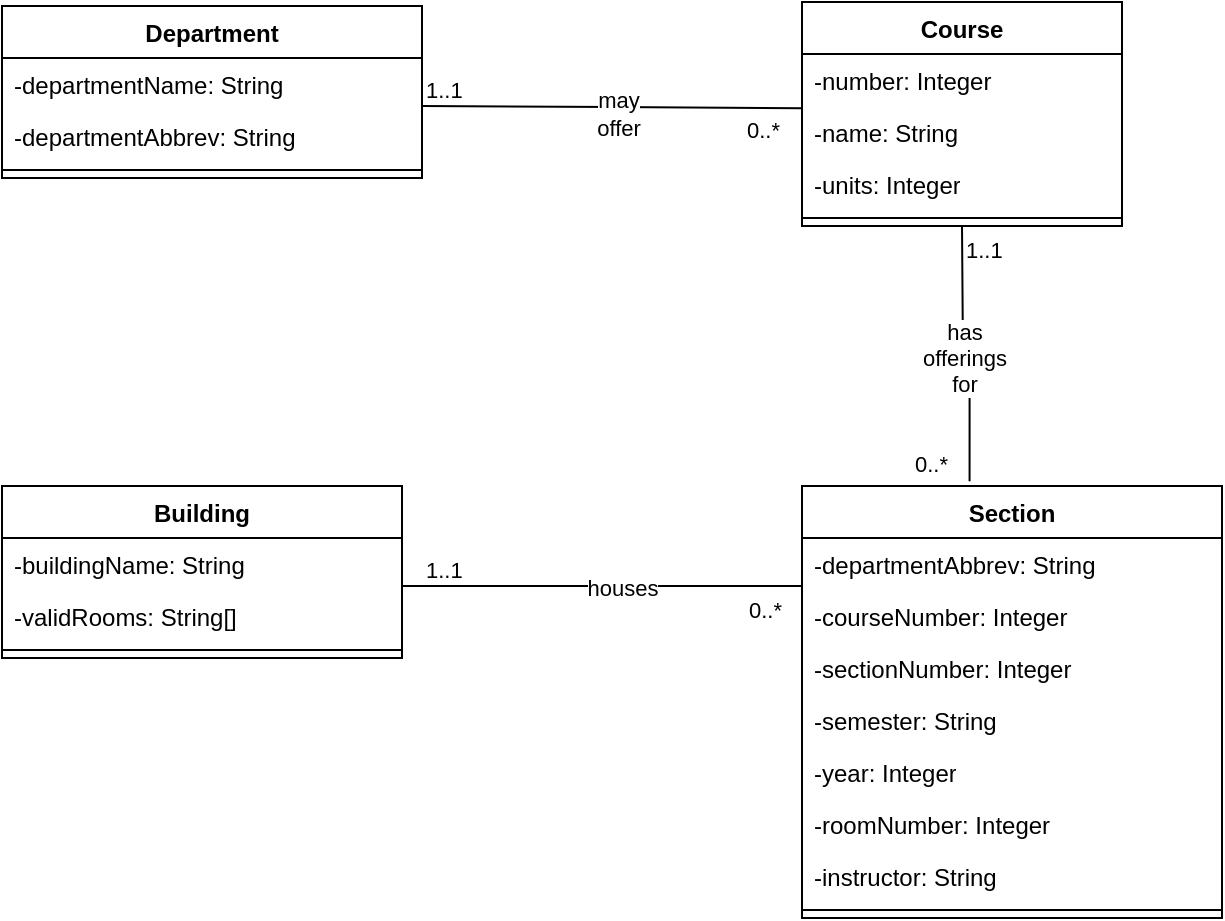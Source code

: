 <mxfile version="26.0.14">
  <diagram name="Page-1" id="m9dEZBvjivQAZ1UXBowR">
    <mxGraphModel dx="542" dy="597" grid="1" gridSize="10" guides="1" tooltips="1" connect="1" arrows="1" fold="1" page="1" pageScale="1" pageWidth="1200" pageHeight="1600" math="0" shadow="0">
      <root>
        <mxCell id="0" />
        <mxCell id="1" parent="0" />
        <mxCell id="wHchK1CJZa-xW5icJ-bM-1" value="Department" style="swimlane;fontStyle=1;align=center;verticalAlign=top;childLayout=stackLayout;horizontal=1;startSize=26;horizontalStack=0;resizeParent=1;resizeParentMax=0;resizeLast=0;collapsible=1;marginBottom=0;whiteSpace=wrap;html=1;" vertex="1" parent="1">
          <mxGeometry x="240" y="200" width="210" height="86" as="geometry" />
        </mxCell>
        <mxCell id="wHchK1CJZa-xW5icJ-bM-2" value="-departmentName: String" style="text;strokeColor=none;fillColor=none;align=left;verticalAlign=top;spacingLeft=4;spacingRight=4;overflow=hidden;rotatable=0;points=[[0,0.5],[1,0.5]];portConstraint=eastwest;whiteSpace=wrap;html=1;" vertex="1" parent="wHchK1CJZa-xW5icJ-bM-1">
          <mxGeometry y="26" width="210" height="26" as="geometry" />
        </mxCell>
        <mxCell id="wHchK1CJZa-xW5icJ-bM-17" value="-departmentAbbrev: String" style="text;strokeColor=none;fillColor=none;align=left;verticalAlign=top;spacingLeft=4;spacingRight=4;overflow=hidden;rotatable=0;points=[[0,0.5],[1,0.5]];portConstraint=eastwest;whiteSpace=wrap;html=1;" vertex="1" parent="wHchK1CJZa-xW5icJ-bM-1">
          <mxGeometry y="52" width="210" height="26" as="geometry" />
        </mxCell>
        <mxCell id="wHchK1CJZa-xW5icJ-bM-3" value="" style="line;strokeWidth=1;fillColor=none;align=left;verticalAlign=middle;spacingTop=-1;spacingLeft=3;spacingRight=3;rotatable=0;labelPosition=right;points=[];portConstraint=eastwest;strokeColor=inherit;" vertex="1" parent="wHchK1CJZa-xW5icJ-bM-1">
          <mxGeometry y="78" width="210" height="8" as="geometry" />
        </mxCell>
        <mxCell id="wHchK1CJZa-xW5icJ-bM-5" value="Course" style="swimlane;fontStyle=1;align=center;verticalAlign=top;childLayout=stackLayout;horizontal=1;startSize=26;horizontalStack=0;resizeParent=1;resizeParentMax=0;resizeLast=0;collapsible=1;marginBottom=0;whiteSpace=wrap;html=1;" vertex="1" parent="1">
          <mxGeometry x="640" y="198" width="160" height="112" as="geometry" />
        </mxCell>
        <mxCell id="wHchK1CJZa-xW5icJ-bM-6" value="-number: Integer" style="text;strokeColor=none;fillColor=none;align=left;verticalAlign=top;spacingLeft=4;spacingRight=4;overflow=hidden;rotatable=0;points=[[0,0.5],[1,0.5]];portConstraint=eastwest;whiteSpace=wrap;html=1;" vertex="1" parent="wHchK1CJZa-xW5icJ-bM-5">
          <mxGeometry y="26" width="160" height="26" as="geometry" />
        </mxCell>
        <mxCell id="wHchK1CJZa-xW5icJ-bM-18" value="-name: String&lt;span style=&quot;white-space: pre;&quot;&gt;&#x9;&lt;/span&gt;" style="text;strokeColor=none;fillColor=none;align=left;verticalAlign=top;spacingLeft=4;spacingRight=4;overflow=hidden;rotatable=0;points=[[0,0.5],[1,0.5]];portConstraint=eastwest;whiteSpace=wrap;html=1;" vertex="1" parent="wHchK1CJZa-xW5icJ-bM-5">
          <mxGeometry y="52" width="160" height="26" as="geometry" />
        </mxCell>
        <mxCell id="wHchK1CJZa-xW5icJ-bM-19" value="-units: Integer" style="text;strokeColor=none;fillColor=none;align=left;verticalAlign=top;spacingLeft=4;spacingRight=4;overflow=hidden;rotatable=0;points=[[0,0.5],[1,0.5]];portConstraint=eastwest;whiteSpace=wrap;html=1;" vertex="1" parent="wHchK1CJZa-xW5icJ-bM-5">
          <mxGeometry y="78" width="160" height="26" as="geometry" />
        </mxCell>
        <mxCell id="wHchK1CJZa-xW5icJ-bM-7" value="" style="line;strokeWidth=1;fillColor=none;align=left;verticalAlign=middle;spacingTop=-1;spacingLeft=3;spacingRight=3;rotatable=0;labelPosition=right;points=[];portConstraint=eastwest;strokeColor=inherit;" vertex="1" parent="wHchK1CJZa-xW5icJ-bM-5">
          <mxGeometry y="104" width="160" height="8" as="geometry" />
        </mxCell>
        <mxCell id="wHchK1CJZa-xW5icJ-bM-9" value="Building" style="swimlane;fontStyle=1;align=center;verticalAlign=top;childLayout=stackLayout;horizontal=1;startSize=26;horizontalStack=0;resizeParent=1;resizeParentMax=0;resizeLast=0;collapsible=1;marginBottom=0;whiteSpace=wrap;html=1;" vertex="1" parent="1">
          <mxGeometry x="240" y="440" width="200" height="86" as="geometry" />
        </mxCell>
        <mxCell id="wHchK1CJZa-xW5icJ-bM-10" value="-buildingName: String" style="text;strokeColor=none;fillColor=none;align=left;verticalAlign=top;spacingLeft=4;spacingRight=4;overflow=hidden;rotatable=0;points=[[0,0.5],[1,0.5]];portConstraint=eastwest;whiteSpace=wrap;html=1;" vertex="1" parent="wHchK1CJZa-xW5icJ-bM-9">
          <mxGeometry y="26" width="200" height="26" as="geometry" />
        </mxCell>
        <mxCell id="wHchK1CJZa-xW5icJ-bM-24" value="-validRooms: String[]" style="text;strokeColor=none;fillColor=none;align=left;verticalAlign=top;spacingLeft=4;spacingRight=4;overflow=hidden;rotatable=0;points=[[0,0.5],[1,0.5]];portConstraint=eastwest;whiteSpace=wrap;html=1;" vertex="1" parent="wHchK1CJZa-xW5icJ-bM-9">
          <mxGeometry y="52" width="200" height="26" as="geometry" />
        </mxCell>
        <mxCell id="wHchK1CJZa-xW5icJ-bM-11" value="" style="line;strokeWidth=1;fillColor=none;align=left;verticalAlign=middle;spacingTop=-1;spacingLeft=3;spacingRight=3;rotatable=0;labelPosition=right;points=[];portConstraint=eastwest;strokeColor=inherit;" vertex="1" parent="wHchK1CJZa-xW5icJ-bM-9">
          <mxGeometry y="78" width="200" height="8" as="geometry" />
        </mxCell>
        <mxCell id="wHchK1CJZa-xW5icJ-bM-13" value="Section" style="swimlane;fontStyle=1;align=center;verticalAlign=top;childLayout=stackLayout;horizontal=1;startSize=26;horizontalStack=0;resizeParent=1;resizeParentMax=0;resizeLast=0;collapsible=1;marginBottom=0;whiteSpace=wrap;html=1;" vertex="1" parent="1">
          <mxGeometry x="640" y="440" width="210" height="216" as="geometry" />
        </mxCell>
        <mxCell id="wHchK1CJZa-xW5icJ-bM-40" value="-departmentAbbrev: String" style="text;strokeColor=none;fillColor=none;align=left;verticalAlign=top;spacingLeft=4;spacingRight=4;overflow=hidden;rotatable=0;points=[[0,0.5],[1,0.5]];portConstraint=eastwest;whiteSpace=wrap;html=1;" vertex="1" parent="wHchK1CJZa-xW5icJ-bM-13">
          <mxGeometry y="26" width="210" height="26" as="geometry" />
        </mxCell>
        <mxCell id="wHchK1CJZa-xW5icJ-bM-41" value="-courseNumber: Integer" style="text;strokeColor=none;fillColor=none;align=left;verticalAlign=top;spacingLeft=4;spacingRight=4;overflow=hidden;rotatable=0;points=[[0,0.5],[1,0.5]];portConstraint=eastwest;whiteSpace=wrap;html=1;" vertex="1" parent="wHchK1CJZa-xW5icJ-bM-13">
          <mxGeometry y="52" width="210" height="26" as="geometry" />
        </mxCell>
        <mxCell id="wHchK1CJZa-xW5icJ-bM-14" value="-sectionNumber: Integer" style="text;strokeColor=none;fillColor=none;align=left;verticalAlign=top;spacingLeft=4;spacingRight=4;overflow=hidden;rotatable=0;points=[[0,0.5],[1,0.5]];portConstraint=eastwest;whiteSpace=wrap;html=1;" vertex="1" parent="wHchK1CJZa-xW5icJ-bM-13">
          <mxGeometry y="78" width="210" height="26" as="geometry" />
        </mxCell>
        <mxCell id="wHchK1CJZa-xW5icJ-bM-20" value="-semester: String" style="text;strokeColor=none;fillColor=none;align=left;verticalAlign=top;spacingLeft=4;spacingRight=4;overflow=hidden;rotatable=0;points=[[0,0.5],[1,0.5]];portConstraint=eastwest;whiteSpace=wrap;html=1;" vertex="1" parent="wHchK1CJZa-xW5icJ-bM-13">
          <mxGeometry y="104" width="210" height="26" as="geometry" />
        </mxCell>
        <mxCell id="wHchK1CJZa-xW5icJ-bM-21" value="-year: Integer" style="text;strokeColor=none;fillColor=none;align=left;verticalAlign=top;spacingLeft=4;spacingRight=4;overflow=hidden;rotatable=0;points=[[0,0.5],[1,0.5]];portConstraint=eastwest;whiteSpace=wrap;html=1;" vertex="1" parent="wHchK1CJZa-xW5icJ-bM-13">
          <mxGeometry y="130" width="210" height="26" as="geometry" />
        </mxCell>
        <mxCell id="wHchK1CJZa-xW5icJ-bM-23" value="-roomNumber: Integer" style="text;strokeColor=none;fillColor=none;align=left;verticalAlign=top;spacingLeft=4;spacingRight=4;overflow=hidden;rotatable=0;points=[[0,0.5],[1,0.5]];portConstraint=eastwest;whiteSpace=wrap;html=1;" vertex="1" parent="wHchK1CJZa-xW5icJ-bM-13">
          <mxGeometry y="156" width="210" height="26" as="geometry" />
        </mxCell>
        <mxCell id="wHchK1CJZa-xW5icJ-bM-22" value="-instructor: String" style="text;strokeColor=none;fillColor=none;align=left;verticalAlign=top;spacingLeft=4;spacingRight=4;overflow=hidden;rotatable=0;points=[[0,0.5],[1,0.5]];portConstraint=eastwest;whiteSpace=wrap;html=1;" vertex="1" parent="wHchK1CJZa-xW5icJ-bM-13">
          <mxGeometry y="182" width="210" height="26" as="geometry" />
        </mxCell>
        <mxCell id="wHchK1CJZa-xW5icJ-bM-15" value="" style="line;strokeWidth=1;fillColor=none;align=left;verticalAlign=middle;spacingTop=-1;spacingLeft=3;spacingRight=3;rotatable=0;labelPosition=right;points=[];portConstraint=eastwest;strokeColor=inherit;" vertex="1" parent="wHchK1CJZa-xW5icJ-bM-13">
          <mxGeometry y="208" width="210" height="8" as="geometry" />
        </mxCell>
        <mxCell id="wHchK1CJZa-xW5icJ-bM-25" value="" style="endArrow=none;html=1;edgeStyle=orthogonalEdgeStyle;rounded=0;entryX=0;entryY=0.045;entryDx=0;entryDy=0;entryPerimeter=0;" edge="1" parent="1" target="wHchK1CJZa-xW5icJ-bM-18">
          <mxGeometry relative="1" as="geometry">
            <mxPoint x="450" y="250" as="sourcePoint" />
            <mxPoint x="610" y="250" as="targetPoint" />
          </mxGeometry>
        </mxCell>
        <mxCell id="wHchK1CJZa-xW5icJ-bM-26" value="1..1" style="edgeLabel;resizable=0;html=1;align=left;verticalAlign=bottom;" connectable="0" vertex="1" parent="wHchK1CJZa-xW5icJ-bM-25">
          <mxGeometry x="-1" relative="1" as="geometry" />
        </mxCell>
        <mxCell id="wHchK1CJZa-xW5icJ-bM-27" value="0..*" style="edgeLabel;resizable=0;html=1;align=right;verticalAlign=bottom;" connectable="0" vertex="1" parent="wHchK1CJZa-xW5icJ-bM-25">
          <mxGeometry x="1" relative="1" as="geometry">
            <mxPoint x="-10" y="19" as="offset" />
          </mxGeometry>
        </mxCell>
        <mxCell id="wHchK1CJZa-xW5icJ-bM-28" value="may&lt;br&gt;offer" style="edgeLabel;html=1;align=center;verticalAlign=middle;resizable=0;points=[];" vertex="1" connectable="0" parent="wHchK1CJZa-xW5icJ-bM-25">
          <mxGeometry x="0.035" y="-3" relative="1" as="geometry">
            <mxPoint as="offset" />
          </mxGeometry>
        </mxCell>
        <mxCell id="wHchK1CJZa-xW5icJ-bM-32" value="" style="endArrow=none;html=1;edgeStyle=orthogonalEdgeStyle;rounded=0;entryX=0.399;entryY=-0.011;entryDx=0;entryDy=0;entryPerimeter=0;" edge="1" parent="1" target="wHchK1CJZa-xW5icJ-bM-13">
          <mxGeometry relative="1" as="geometry">
            <mxPoint x="720" y="310" as="sourcePoint" />
            <mxPoint x="720" y="430" as="targetPoint" />
          </mxGeometry>
        </mxCell>
        <mxCell id="wHchK1CJZa-xW5icJ-bM-33" value="1..1" style="edgeLabel;resizable=0;html=1;align=left;verticalAlign=bottom;" connectable="0" vertex="1" parent="wHchK1CJZa-xW5icJ-bM-32">
          <mxGeometry x="-1" relative="1" as="geometry">
            <mxPoint y="20" as="offset" />
          </mxGeometry>
        </mxCell>
        <mxCell id="wHchK1CJZa-xW5icJ-bM-34" value="0..*" style="edgeLabel;resizable=0;html=1;align=right;verticalAlign=bottom;" connectable="0" vertex="1" parent="wHchK1CJZa-xW5icJ-bM-32">
          <mxGeometry x="1" relative="1" as="geometry">
            <mxPoint x="-10" as="offset" />
          </mxGeometry>
        </mxCell>
        <mxCell id="wHchK1CJZa-xW5icJ-bM-35" value="has&lt;br&gt;offerings&lt;br&gt;for" style="edgeLabel;html=1;align=center;verticalAlign=middle;resizable=0;points=[];" vertex="1" connectable="0" parent="wHchK1CJZa-xW5icJ-bM-32">
          <mxGeometry x="-0.0" relative="1" as="geometry">
            <mxPoint as="offset" />
          </mxGeometry>
        </mxCell>
        <mxCell id="wHchK1CJZa-xW5icJ-bM-36" value="" style="endArrow=none;html=1;edgeStyle=orthogonalEdgeStyle;rounded=0;entryX=0;entryY=0.923;entryDx=0;entryDy=0;entryPerimeter=0;" edge="1" parent="1" target="wHchK1CJZa-xW5icJ-bM-14">
          <mxGeometry relative="1" as="geometry">
            <mxPoint x="440" y="490" as="sourcePoint" />
            <mxPoint x="600" y="490" as="targetPoint" />
            <Array as="points">
              <mxPoint x="640" y="490" />
            </Array>
          </mxGeometry>
        </mxCell>
        <mxCell id="wHchK1CJZa-xW5icJ-bM-37" value="1..1" style="edgeLabel;resizable=0;html=1;align=left;verticalAlign=bottom;" connectable="0" vertex="1" parent="wHchK1CJZa-xW5icJ-bM-36">
          <mxGeometry x="-1" relative="1" as="geometry">
            <mxPoint x="10" as="offset" />
          </mxGeometry>
        </mxCell>
        <mxCell id="wHchK1CJZa-xW5icJ-bM-38" value="0..*" style="edgeLabel;resizable=0;html=1;align=right;verticalAlign=bottom;" connectable="0" vertex="1" parent="wHchK1CJZa-xW5icJ-bM-36">
          <mxGeometry x="1" relative="1" as="geometry">
            <mxPoint x="-10" y="-32" as="offset" />
          </mxGeometry>
        </mxCell>
        <mxCell id="wHchK1CJZa-xW5icJ-bM-39" value="houses" style="edgeLabel;html=1;align=center;verticalAlign=middle;resizable=0;points=[];" vertex="1" connectable="0" parent="wHchK1CJZa-xW5icJ-bM-36">
          <mxGeometry x="0.081" y="-1" relative="1" as="geometry">
            <mxPoint x="-26" as="offset" />
          </mxGeometry>
        </mxCell>
      </root>
    </mxGraphModel>
  </diagram>
</mxfile>

